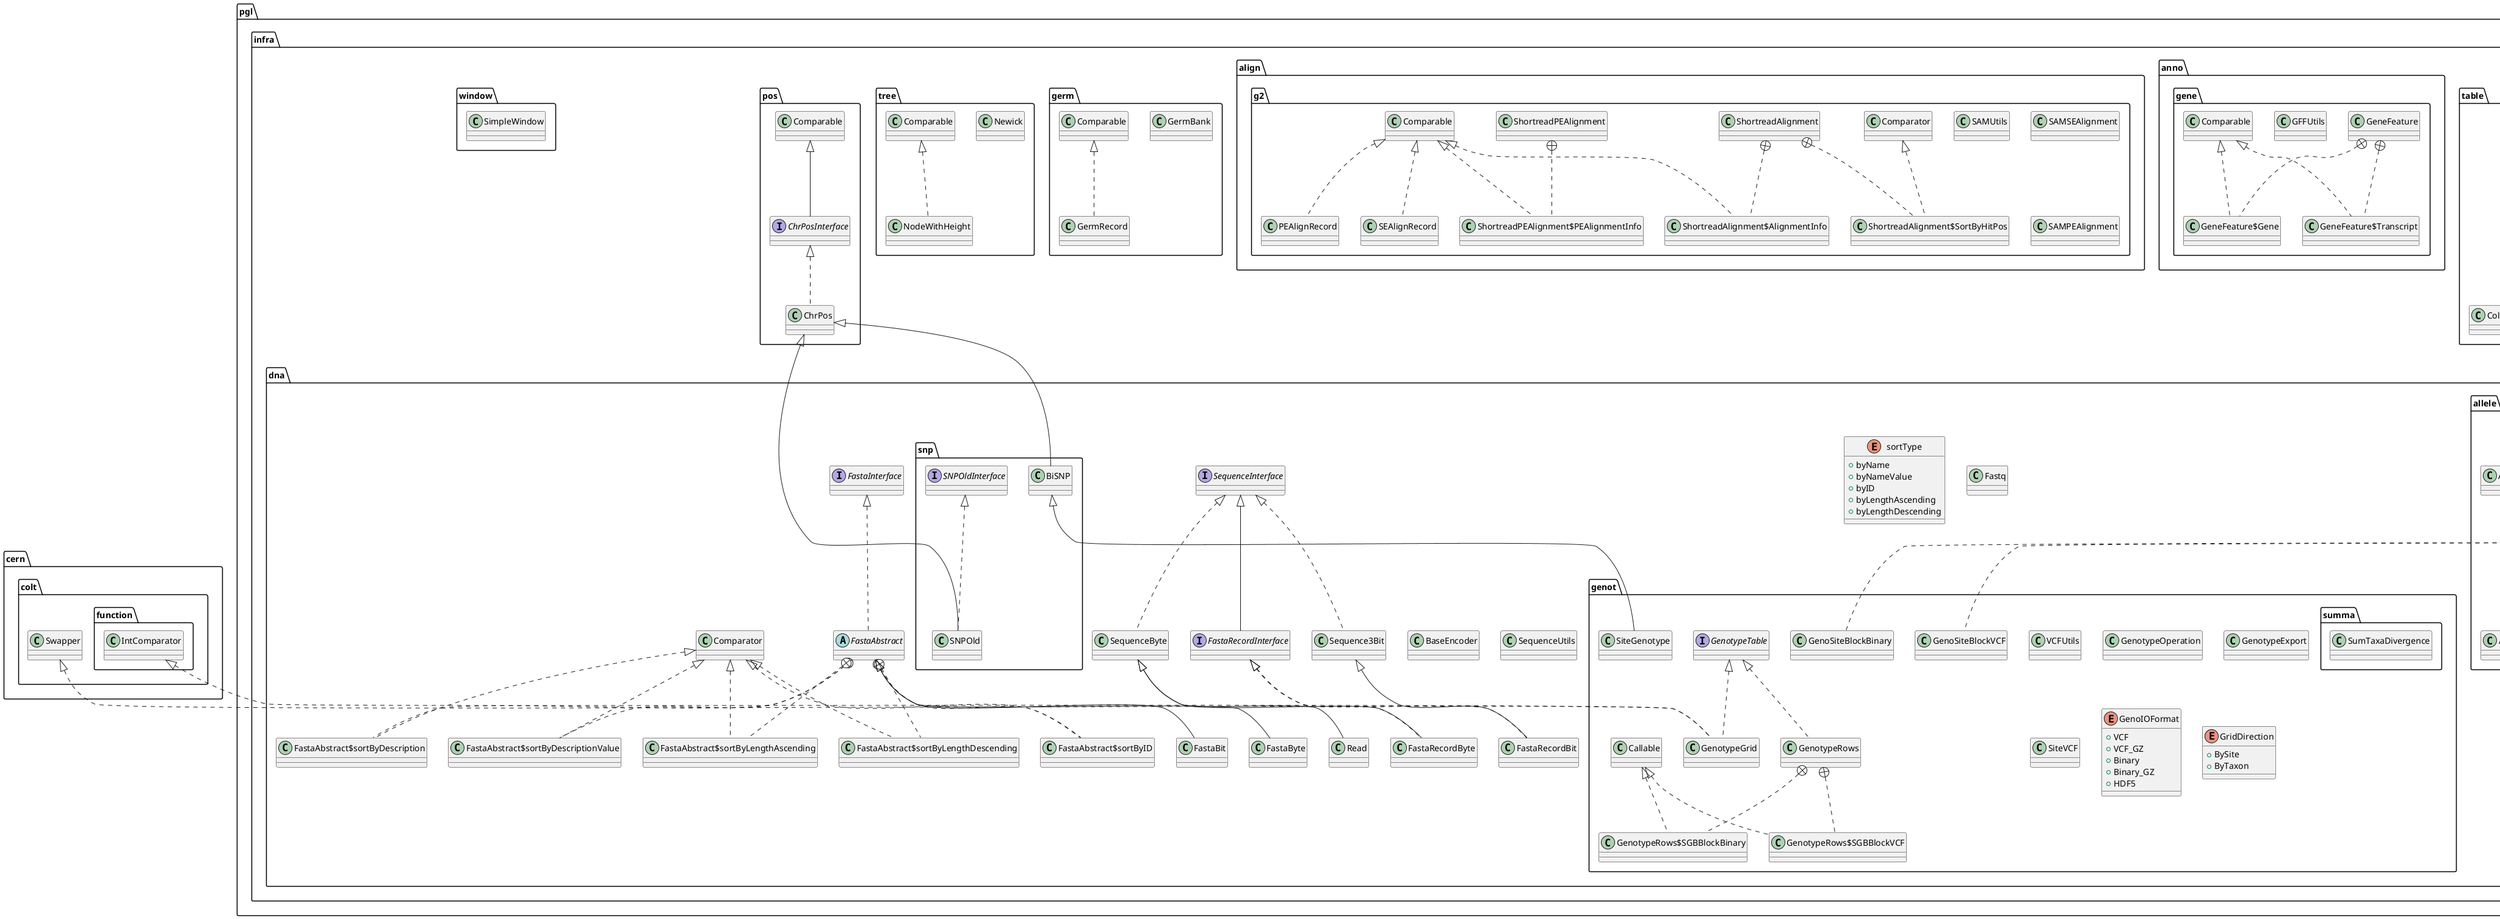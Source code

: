 @startuml
class pgl.infra.popg.Heterozygosity {
}
class pgl.infra.utils.Dyad {
}
class pgl.infra.range.RangeVals {
}
abstract class pgl.infra.dna.FastaAbstract {
}
enum pgl.infra.dna.sortType {
+  byName
+  byNameValue
+  byID
+  byLengthAscending
+  byLengthDescending
}

class pgl.infra.dna.FastaAbstract$sortByID {
}
class pgl.infra.dna.FastaAbstract$sortByDescription {
}
class pgl.infra.dna.FastaAbstract$sortByDescriptionValue {
}
class pgl.infra.dna.FastaAbstract$sortByLengthAscending {
}
class pgl.infra.dna.FastaAbstract$sortByLengthDescending {
}
interface pgl.infra.range.RangeInterface {
}
interface pgl.infra.table.TableInterface {
}
class pgl.infra.dna.allele.Allele {
}
class pgl.infra.popg.ChromosomeFd {
}
class pgl.infra.dna.genot.VCFUtils {
}
class pgl.infra.anno.gene.GeneFeature {
}
class pgl.infra.anno.gene.GeneFeature$Gene {
}
class pgl.infra.anno.gene.GeneFeature$Transcript {
}
class pgl.infra.align.g2.SEAlignRecord {
}
class pgl.infra.dna.genot.GenotypeOperation {
}
class pgl.infra.dna.Fastq {
}
class pgl.infra.popg.Fst {
}
class pgl.infra.align.g2.SAMUtils {
}
class pgl.infra.dna.FastaRecordByte {
}
class pgl.infra.dna.FastaRecordBit {
}
class pgl.infra.dna.Read {
}
interface pgl.infra.dna.FastaRecordInterface {
}
class pgl.infra.align.g2.PEAlignRecord {
}
class pgl.infra.germ.GermBank {
}
abstract class pgl.infra.range.RangeAbstract {
}
class pgl.infra.dna.BaseEncoder {
}
class pgl.infra.dna.genot.GenotypeExport {
}
class pgl.infra.range.RangeVal {
}
class pgl.infra.dna.SequenceUtils {
}
class pgl.infra.popg.LD {
}
class pgl.infra.tree.NodeWithHeight {
}
class pgl.infra.dna.FastaBit {
}
class pgl.infra.utils.PStringUtils {
}
class pgl.infra.pos.ChrPos {
}
class pgl.infra.range.Range {
}
class pgl.infra.range.Ranges {
}
class pgl.infra.utils.Triad {
}
class pgl.infra.anno.gene.GFFUtils {
}
class pgl.infra.utils.wheat.RefV1Utils {
}
class pgl.infra.popg.NucleotideDiversity {
}
class pgl.infra.dna.genot.GenoSiteBlockVCF {
}
class pgl.infra.dna.FastaByte {
}
class pgl.infra.dna.genot.SiteGenotype {
}
class pgl.infra.dna.genot.SiteVCF {
}
class pgl.infra.align.g2.SAMSEAlignment {
}
class pgl.infra.germ.GermRecord {
}
enum pgl.infra.utils.IOFileFormat {
+  Binary
+  Text
+  TextGzip
+  HDF5
}

enum pgl.infra.dna.genot.GenoIOFormat {
+  VCF
+  VCF_GZ
+  Binary
+  Binary_GZ
+  HDF5
}

class pgl.infra.dna.genot.GenotypeGrid {
}
enum pgl.infra.dna.genot.GridDirection {
+  BySite
+  ByTaxon
}

class pgl.infra.dna.snp.SNPOld {
}
abstract class pgl.infra.range.RangesAbstract {
}
class pgl.infra.range.RangeValStr {
}
class pgl.infra.dna.Sequence3Bit {
}
class pgl.infra.popg.TajimasD {
}
class pgl.infra.utils.ByteArrayUtils {
}
class pgl.infra.dna.genot.summa.SumTaxaDivergence {
}
enum pgl.infra.dna.allele.AlleleType {
+  Reference
+  Alternative
+  Alternative2
+  Major
+  Minor
+  Minor2
+  Ancestral
+  Derived
}

class pgl.infra.utils.Benchmark {
}
class pgl.infra.align.g2.SAMPEAlignment {
}
interface pgl.infra.dna.genot.GenotypeTable {
}
interface pgl.infra.dna.SequenceInterface {
}
interface pgl.infra.dna.FastaInterface {
}
class pgl.infra.table.ColumnTable {
}
class pgl.infra.dna.SequenceByte {
}
class pgl.infra.range.RangeValStrs {
}
class pgl.infra.utils.IOUtils {
}
class pgl.infra.utils.PArrayUtils {
}
class pgl.infra.window.SimpleWindow {
}
class pgl.infra.align.g2.ShortreadAlignment {
}
class pgl.infra.align.g2.ShortreadAlignment$SortByHitPos {
}
class pgl.infra.align.g2.ShortreadAlignment$AlignmentInfo {
}
class pgl.infra.align.g2.ShortreadPEAlignment {
}
class pgl.infra.align.g2.ShortreadPEAlignment$PEAlignmentInfo {
}
class pgl.infra.dna.genot.GenoSiteBlockBinary {
}
class pgl.infra.dna.genot.GenotypeRows {
}
class pgl.infra.dna.genot.GenotypeRows$SGBBlockBinary {
}
class pgl.infra.dna.genot.GenotypeRows$SGBBlockVCF {
}
class pgl.infra.dna.allele.AlleleEncoder {
}
interface pgl.infra.dna.snp.SNPOldInterface {
}
class pgl.infra.table.RowTable {
}
class pgl.infra.dna.snp.BiSNP {
}
interface pgl.infra.pos.ChrPosInterface {
}
interface pgl.infra.utils.CLIInterface {
}
interface pgl.infra.range.RangesInterface {
}
class pgl.infra.tree.Newick {
}
abstract class pgl.infra.table.TableAbstract {
}


pgl.infra.range.RangesAbstract <|-- pgl.infra.range.RangeVals
pgl.infra.dna.FastaInterface <|.. pgl.infra.dna.FastaAbstract
pgl.infra.dna.FastaAbstract +.. pgl.infra.dna.FastaAbstract$sortByID
pgl.infra.dna.Comparator <|.. pgl.infra.dna.FastaAbstract$sortByID
pgl.infra.dna.FastaAbstract +.. pgl.infra.dna.FastaAbstract$sortByDescription
pgl.infra.dna.Comparator <|.. pgl.infra.dna.FastaAbstract$sortByDescription
pgl.infra.dna.FastaAbstract +.. pgl.infra.dna.FastaAbstract$sortByDescriptionValue
pgl.infra.dna.Comparator <|.. pgl.infra.dna.FastaAbstract$sortByDescriptionValue
pgl.infra.dna.FastaAbstract +.. pgl.infra.dna.FastaAbstract$sortByLengthAscending
pgl.infra.dna.Comparator <|.. pgl.infra.dna.FastaAbstract$sortByLengthAscending
pgl.infra.dna.FastaAbstract +.. pgl.infra.dna.FastaAbstract$sortByLengthDescending
pgl.infra.dna.Comparator <|.. pgl.infra.dna.FastaAbstract$sortByLengthDescending
pgl.infra.range.Comparable <|-- pgl.infra.range.RangeInterface
pgl.infra.anno.gene.GeneFeature +.. pgl.infra.anno.gene.GeneFeature$Gene
pgl.infra.anno.gene.Comparable <|.. pgl.infra.anno.gene.GeneFeature$Gene
pgl.infra.anno.gene.GeneFeature +.. pgl.infra.anno.gene.GeneFeature$Transcript
pgl.infra.anno.gene.Comparable <|.. pgl.infra.anno.gene.GeneFeature$Transcript
pgl.infra.align.g2.Comparable <|.. pgl.infra.align.g2.SEAlignRecord
pgl.infra.dna.FastaRecordInterface <|.. pgl.infra.dna.FastaRecordByte
pgl.infra.dna.SequenceByte <|-- pgl.infra.dna.FastaRecordByte
pgl.infra.dna.FastaRecordInterface <|.. pgl.infra.dna.FastaRecordBit
pgl.infra.dna.Sequence3Bit <|-- pgl.infra.dna.FastaRecordBit
pgl.infra.dna.SequenceByte <|-- pgl.infra.dna.Read
pgl.infra.dna.SequenceInterface <|-- pgl.infra.dna.FastaRecordInterface
pgl.infra.align.g2.Comparable <|.. pgl.infra.align.g2.PEAlignRecord
pgl.infra.range.RangeInterface <|.. pgl.infra.range.RangeAbstract
pgl.infra.range.Range <|-- pgl.infra.range.RangeVal
pgl.infra.tree.Comparable <|.. pgl.infra.tree.NodeWithHeight
pgl.infra.dna.FastaAbstract <|-- pgl.infra.dna.FastaBit
pgl.infra.pos.ChrPosInterface <|.. pgl.infra.pos.ChrPos
pgl.infra.range.RangeAbstract <|-- pgl.infra.range.Range
pgl.infra.range.RangesAbstract <|-- pgl.infra.range.Ranges
java.util.concurrent.Callable <|.. pgl.infra.dna.genot.GenoSiteBlockVCF
pgl.infra.dna.FastaAbstract <|-- pgl.infra.dna.FastaByte
pgl.infra.dna.snp.BiSNP <|-- pgl.infra.dna.genot.SiteGenotype
pgl.infra.germ.Comparable <|.. pgl.infra.germ.GermRecord
pgl.infra.dna.genot.GenotypeTable <|.. pgl.infra.dna.genot.GenotypeGrid
cern.colt.Swapper <|.. pgl.infra.dna.genot.GenotypeGrid
cern.colt.function.IntComparator <|.. pgl.infra.dna.genot.GenotypeGrid
pgl.infra.dna.snp.SNPOldInterface <|.. pgl.infra.dna.snp.SNPOld
pgl.infra.pos.ChrPos <|-- pgl.infra.dna.snp.SNPOld
pgl.infra.range.RangesInterface <|.. pgl.infra.range.RangesAbstract
pgl.infra.range.RangeVal <|-- pgl.infra.range.RangeValStr
pgl.infra.dna.SequenceInterface <|.. pgl.infra.dna.Sequence3Bit
pgl.infra.table.TableAbstract <|-- pgl.infra.table.ColumnTable
pgl.infra.dna.SequenceInterface <|.. pgl.infra.dna.SequenceByte
pgl.infra.range.RangesAbstract <|-- pgl.infra.range.RangeValStrs
pgl.infra.align.g2.ShortreadAlignment +.. pgl.infra.align.g2.ShortreadAlignment$SortByHitPos
pgl.infra.align.g2.Comparator <|.. pgl.infra.align.g2.ShortreadAlignment$SortByHitPos
pgl.infra.align.g2.ShortreadAlignment +.. pgl.infra.align.g2.ShortreadAlignment$AlignmentInfo
pgl.infra.align.g2.Comparable <|.. pgl.infra.align.g2.ShortreadAlignment$AlignmentInfo
pgl.infra.align.g2.ShortreadPEAlignment +.. pgl.infra.align.g2.ShortreadPEAlignment$PEAlignmentInfo
pgl.infra.align.g2.Comparable <|.. pgl.infra.align.g2.ShortreadPEAlignment$PEAlignmentInfo
java.util.concurrent.Callable <|.. pgl.infra.dna.genot.GenoSiteBlockBinary
pgl.infra.dna.genot.GenotypeTable <|.. pgl.infra.dna.genot.GenotypeRows
pgl.infra.dna.genot.GenotypeRows +.. pgl.infra.dna.genot.GenotypeRows$SGBBlockBinary
pgl.infra.dna.genot.Callable <|.. pgl.infra.dna.genot.GenotypeRows$SGBBlockBinary
pgl.infra.dna.genot.GenotypeRows +.. pgl.infra.dna.genot.GenotypeRows$SGBBlockVCF
pgl.infra.dna.genot.Callable <|.. pgl.infra.dna.genot.GenotypeRows$SGBBlockVCF
pgl.infra.table.TableAbstract <|-- pgl.infra.table.RowTable
pgl.infra.pos.ChrPos <|-- pgl.infra.dna.snp.BiSNP
pgl.infra.pos.Comparable <|-- pgl.infra.pos.ChrPosInterface
pgl.infra.table.TableInterface <|.. pgl.infra.table.TableAbstract
@enduml